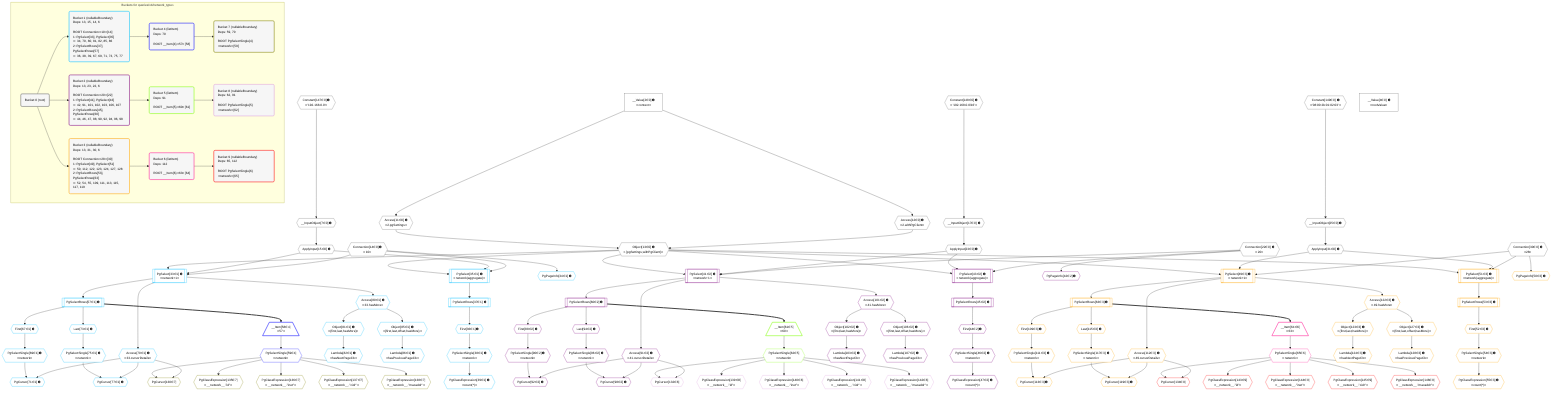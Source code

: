 %%{init: {'themeVariables': { 'fontSize': '12px'}}}%%
graph TD
    classDef path fill:#eee,stroke:#000,color:#000
    classDef plan fill:#fff,stroke-width:1px,color:#000
    classDef itemplan fill:#fff,stroke-width:2px,color:#000
    classDef unbatchedplan fill:#dff,stroke-width:1px,color:#000
    classDef sideeffectplan fill:#fcc,stroke-width:2px,color:#000
    classDef bucket fill:#f6f6f6,color:#000,stroke-width:2px,text-align:left

    subgraph "Buckets for queries/v4/network_types"
    Bucket0("Bucket 0 (root)"):::bucket
    Bucket1("Bucket 1 (nullableBoundary)<br />Deps: 13, 15, 14, 6<br /><br />ROOT Connectionᐸ10ᐳ[14]<br />1: PgSelect[33], PgSelect[35]<br />ᐳ: 34, 70, 80, 81, 82, 85, 86<br />2: PgSelectRows[37], PgSelectRows[57]<br />ᐳ: 36, 38, 39, 67, 69, 71, 73, 75, 77"):::bucket
    Bucket2("Bucket 2 (nullableBoundary)<br />Deps: 13, 23, 22, 6<br /><br />ROOT Connectionᐸ20ᐳ[22]<br />1: PgSelect[41], PgSelect[43]<br />ᐳ: 42, 91, 101, 102, 103, 106, 107<br />2: PgSelectRows[45], PgSelectRows[60]<br />ᐳ: 44, 46, 47, 88, 90, 92, 94, 96, 98"):::bucket
    Bucket3("Bucket 3 (nullableBoundary)<br />Deps: 13, 31, 30, 6<br /><br />ROOT Connectionᐸ28ᐳ[30]<br />1: PgSelect[49], PgSelect[51]<br />ᐳ: 50, 112, 122, 123, 124, 127, 128<br />2: PgSelectRows[53], PgSelectRows[63]<br />ᐳ: 52, 54, 55, 109, 111, 113, 115, 117, 119"):::bucket
    Bucket4("Bucket 4 (listItem)<br />Deps: 70<br /><br />ROOT __Item{4}ᐸ57ᐳ[58]"):::bucket
    Bucket5("Bucket 5 (listItem)<br />Deps: 91<br /><br />ROOT __Item{5}ᐸ60ᐳ[61]"):::bucket
    Bucket6("Bucket 6 (listItem)<br />Deps: 112<br /><br />ROOT __Item{6}ᐸ63ᐳ[64]"):::bucket
    Bucket7("Bucket 7 (nullableBoundary)<br />Deps: 59, 70<br /><br />ROOT PgSelectSingle{4}ᐸnetworkᐳ[59]"):::bucket
    Bucket8("Bucket 8 (nullableBoundary)<br />Deps: 62, 91<br /><br />ROOT PgSelectSingle{5}ᐸnetworkᐳ[62]"):::bucket
    Bucket9("Bucket 9 (nullableBoundary)<br />Deps: 65, 112<br /><br />ROOT PgSelectSingle{6}ᐸnetworkᐳ[65]"):::bucket
    end
    Bucket0 --> Bucket1 & Bucket2 & Bucket3
    Bucket1 --> Bucket4
    Bucket2 --> Bucket5
    Bucket3 --> Bucket6
    Bucket4 --> Bucket7
    Bucket5 --> Bucket8
    Bucket6 --> Bucket9

    %% plan dependencies
    __InputObject7{{"__InputObject[7∈0] ➊"}}:::plan
    Constant147{{"Constant[147∈0] ➊<br />ᐸ'192.168.0.0'ᐳ"}}:::plan
    Constant147 --> __InputObject7
    Object13{{"Object[13∈0] ➊<br />ᐸ{pgSettings,withPgClient}ᐳ"}}:::plan
    Access11{{"Access[11∈0] ➊<br />ᐸ2.pgSettingsᐳ"}}:::plan
    Access12{{"Access[12∈0] ➊<br />ᐸ2.withPgClientᐳ"}}:::plan
    Access11 & Access12 --> Object13
    __InputObject17{{"__InputObject[17∈0] ➊"}}:::plan
    Constant148{{"Constant[148∈0] ➊<br />ᐸ'192.168.0.0/16'ᐳ"}}:::plan
    Constant148 --> __InputObject17
    __InputObject25{{"__InputObject[25∈0] ➊"}}:::plan
    Constant149{{"Constant[149∈0] ➊<br />ᐸ'08:00:2b:01:02:03'ᐳ"}}:::plan
    Constant149 --> __InputObject25
    __Value2["__Value[2∈0] ➊<br />ᐸcontextᐳ"]:::plan
    __Value2 --> Access11
    __Value2 --> Access12
    ApplyInput15{{"ApplyInput[15∈0] ➊"}}:::plan
    __InputObject7 --> ApplyInput15
    ApplyInput23{{"ApplyInput[23∈0] ➊"}}:::plan
    __InputObject17 --> ApplyInput23
    ApplyInput31{{"ApplyInput[31∈0] ➊"}}:::plan
    __InputObject25 --> ApplyInput31
    __Value4["__Value[4∈0] ➊<br />ᐸrootValueᐳ"]:::plan
    Connection14{{"Connection[14∈0] ➊<br />ᐸ10ᐳ"}}:::plan
    Connection22{{"Connection[22∈0] ➊<br />ᐸ20ᐳ"}}:::plan
    Connection30{{"Connection[30∈0] ➊<br />ᐸ28ᐳ"}}:::plan
    Object85{{"Object[85∈1] ➊<br />ᐸ{first,last,offset,hasMore}ᐳ"}}:::plan
    Access80{{"Access[80∈1] ➊<br />ᐸ33.hasMoreᐳ"}}:::plan
    Access80 --> Object85
    PgSelect33[["PgSelect[33∈1] ➊<br />ᐸnetwork+1ᐳ"]]:::plan
    Object13 & ApplyInput15 & Connection14 --> PgSelect33
    PgSelect35[["PgSelect[35∈1] ➊<br />ᐸnetwork(aggregate)ᐳ"]]:::plan
    Object13 & ApplyInput15 & Connection14 --> PgSelect35
    Object81{{"Object[81∈1] ➊<br />ᐸ{first,last,hasMore}ᐳ"}}:::plan
    Access80 --> Object81
    PgCursor71{{"PgCursor[71∈1] ➊"}}:::plan
    PgSelectSingle69{{"PgSelectSingle[69∈1] ➊<br />ᐸnetworkᐳ"}}:::plan
    Access70{{"Access[70∈1] ➊<br />ᐸ33.cursorDetailsᐳ"}}:::plan
    PgSelectSingle69 & Access70 --> PgCursor71
    PgCursor77{{"PgCursor[77∈1] ➊"}}:::plan
    PgSelectSingle75{{"PgSelectSingle[75∈1] ➊<br />ᐸnetworkᐳ"}}:::plan
    PgSelectSingle75 & Access70 --> PgCursor77
    PgPageInfo34{{"PgPageInfo[34∈1] ➊"}}:::plan
    Connection14 --> PgPageInfo34
    First36{{"First[36∈1] ➊"}}:::plan
    PgSelectRows37[["PgSelectRows[37∈1] ➊"]]:::plan
    PgSelectRows37 --> First36
    PgSelect35 --> PgSelectRows37
    PgSelectSingle38{{"PgSelectSingle[38∈1] ➊<br />ᐸnetworkᐳ"}}:::plan
    First36 --> PgSelectSingle38
    PgClassExpression39{{"PgClassExpression[39∈1] ➊<br />ᐸcount(*)ᐳ"}}:::plan
    PgSelectSingle38 --> PgClassExpression39
    PgSelectRows57[["PgSelectRows[57∈1] ➊"]]:::plan
    PgSelect33 --> PgSelectRows57
    First67{{"First[67∈1] ➊"}}:::plan
    PgSelectRows57 --> First67
    First67 --> PgSelectSingle69
    PgSelect33 --> Access70
    Last73{{"Last[73∈1] ➊"}}:::plan
    PgSelectRows57 --> Last73
    Last73 --> PgSelectSingle75
    PgSelect33 --> Access80
    Lambda82{{"Lambda[82∈1] ➊<br />ᐸhasNextPageCbᐳ"}}:::plan
    Object81 --> Lambda82
    Lambda86{{"Lambda[86∈1] ➊<br />ᐸhasPreviousPageCbᐳ"}}:::plan
    Object85 --> Lambda86
    __Item58[/"__Item[58∈4]<br />ᐸ57ᐳ"\]:::itemplan
    PgSelectRows57 ==> __Item58
    PgSelectSingle59{{"PgSelectSingle[59∈4]<br />ᐸnetworkᐳ"}}:::plan
    __Item58 --> PgSelectSingle59
    PgCursor130{{"PgCursor[130∈7]"}}:::plan
    PgSelectSingle59 & Access70 --> PgCursor130
    PgClassExpression135{{"PgClassExpression[135∈7]<br />ᐸ__network__.”id”ᐳ"}}:::plan
    PgSelectSingle59 --> PgClassExpression135
    PgClassExpression136{{"PgClassExpression[136∈7]<br />ᐸ__network__.”inet”ᐳ"}}:::plan
    PgSelectSingle59 --> PgClassExpression136
    PgClassExpression137{{"PgClassExpression[137∈7]<br />ᐸ__network__.”cidr”ᐳ"}}:::plan
    PgSelectSingle59 --> PgClassExpression137
    PgClassExpression138{{"PgClassExpression[138∈7]<br />ᐸ__network__.”macaddr”ᐳ"}}:::plan
    PgSelectSingle59 --> PgClassExpression138
    Object106{{"Object[106∈2] ➊<br />ᐸ{first,last,offset,hasMore}ᐳ"}}:::plan
    Access101{{"Access[101∈2] ➊<br />ᐸ41.hasMoreᐳ"}}:::plan
    Access101 --> Object106
    PgSelect41[["PgSelect[41∈2] ➊<br />ᐸnetwork+1ᐳ"]]:::plan
    Object13 & ApplyInput23 & Connection22 --> PgSelect41
    PgSelect43[["PgSelect[43∈2] ➊<br />ᐸnetwork(aggregate)ᐳ"]]:::plan
    Object13 & ApplyInput23 & Connection22 --> PgSelect43
    Object102{{"Object[102∈2] ➊<br />ᐸ{first,last,hasMore}ᐳ"}}:::plan
    Access101 --> Object102
    PgCursor92{{"PgCursor[92∈2] ➊"}}:::plan
    PgSelectSingle90{{"PgSelectSingle[90∈2] ➊<br />ᐸnetworkᐳ"}}:::plan
    Access91{{"Access[91∈2] ➊<br />ᐸ41.cursorDetailsᐳ"}}:::plan
    PgSelectSingle90 & Access91 --> PgCursor92
    PgCursor98{{"PgCursor[98∈2] ➊"}}:::plan
    PgSelectSingle96{{"PgSelectSingle[96∈2] ➊<br />ᐸnetworkᐳ"}}:::plan
    PgSelectSingle96 & Access91 --> PgCursor98
    PgPageInfo42{{"PgPageInfo[42∈2] ➊"}}:::plan
    Connection22 --> PgPageInfo42
    First44{{"First[44∈2] ➊"}}:::plan
    PgSelectRows45[["PgSelectRows[45∈2] ➊"]]:::plan
    PgSelectRows45 --> First44
    PgSelect43 --> PgSelectRows45
    PgSelectSingle46{{"PgSelectSingle[46∈2] ➊<br />ᐸnetworkᐳ"}}:::plan
    First44 --> PgSelectSingle46
    PgClassExpression47{{"PgClassExpression[47∈2] ➊<br />ᐸcount(*)ᐳ"}}:::plan
    PgSelectSingle46 --> PgClassExpression47
    PgSelectRows60[["PgSelectRows[60∈2] ➊"]]:::plan
    PgSelect41 --> PgSelectRows60
    First88{{"First[88∈2] ➊"}}:::plan
    PgSelectRows60 --> First88
    First88 --> PgSelectSingle90
    PgSelect41 --> Access91
    Last94{{"Last[94∈2] ➊"}}:::plan
    PgSelectRows60 --> Last94
    Last94 --> PgSelectSingle96
    PgSelect41 --> Access101
    Lambda103{{"Lambda[103∈2] ➊<br />ᐸhasNextPageCbᐳ"}}:::plan
    Object102 --> Lambda103
    Lambda107{{"Lambda[107∈2] ➊<br />ᐸhasPreviousPageCbᐳ"}}:::plan
    Object106 --> Lambda107
    __Item61[/"__Item[61∈5]<br />ᐸ60ᐳ"\]:::itemplan
    PgSelectRows60 ==> __Item61
    PgSelectSingle62{{"PgSelectSingle[62∈5]<br />ᐸnetworkᐳ"}}:::plan
    __Item61 --> PgSelectSingle62
    PgCursor132{{"PgCursor[132∈8]"}}:::plan
    PgSelectSingle62 & Access91 --> PgCursor132
    PgClassExpression139{{"PgClassExpression[139∈8]<br />ᐸ__network__.”id”ᐳ"}}:::plan
    PgSelectSingle62 --> PgClassExpression139
    PgClassExpression140{{"PgClassExpression[140∈8]<br />ᐸ__network__.”inet”ᐳ"}}:::plan
    PgSelectSingle62 --> PgClassExpression140
    PgClassExpression141{{"PgClassExpression[141∈8]<br />ᐸ__network__.”cidr”ᐳ"}}:::plan
    PgSelectSingle62 --> PgClassExpression141
    PgClassExpression142{{"PgClassExpression[142∈8]<br />ᐸ__network__.”macaddr”ᐳ"}}:::plan
    PgSelectSingle62 --> PgClassExpression142
    Object127{{"Object[127∈3] ➊<br />ᐸ{first,last,offset,hasMore}ᐳ"}}:::plan
    Access122{{"Access[122∈3] ➊<br />ᐸ49.hasMoreᐳ"}}:::plan
    Access122 --> Object127
    PgSelect49[["PgSelect[49∈3] ➊<br />ᐸnetwork+1ᐳ"]]:::plan
    Object13 & ApplyInput31 & Connection30 --> PgSelect49
    PgSelect51[["PgSelect[51∈3] ➊<br />ᐸnetwork(aggregate)ᐳ"]]:::plan
    Object13 & ApplyInput31 & Connection30 --> PgSelect51
    Object123{{"Object[123∈3] ➊<br />ᐸ{first,last,hasMore}ᐳ"}}:::plan
    Access122 --> Object123
    PgCursor113{{"PgCursor[113∈3] ➊"}}:::plan
    PgSelectSingle111{{"PgSelectSingle[111∈3] ➊<br />ᐸnetworkᐳ"}}:::plan
    Access112{{"Access[112∈3] ➊<br />ᐸ49.cursorDetailsᐳ"}}:::plan
    PgSelectSingle111 & Access112 --> PgCursor113
    PgCursor119{{"PgCursor[119∈3] ➊"}}:::plan
    PgSelectSingle117{{"PgSelectSingle[117∈3] ➊<br />ᐸnetworkᐳ"}}:::plan
    PgSelectSingle117 & Access112 --> PgCursor119
    PgPageInfo50{{"PgPageInfo[50∈3] ➊"}}:::plan
    Connection30 --> PgPageInfo50
    First52{{"First[52∈3] ➊"}}:::plan
    PgSelectRows53[["PgSelectRows[53∈3] ➊"]]:::plan
    PgSelectRows53 --> First52
    PgSelect51 --> PgSelectRows53
    PgSelectSingle54{{"PgSelectSingle[54∈3] ➊<br />ᐸnetworkᐳ"}}:::plan
    First52 --> PgSelectSingle54
    PgClassExpression55{{"PgClassExpression[55∈3] ➊<br />ᐸcount(*)ᐳ"}}:::plan
    PgSelectSingle54 --> PgClassExpression55
    PgSelectRows63[["PgSelectRows[63∈3] ➊"]]:::plan
    PgSelect49 --> PgSelectRows63
    First109{{"First[109∈3] ➊"}}:::plan
    PgSelectRows63 --> First109
    First109 --> PgSelectSingle111
    PgSelect49 --> Access112
    Last115{{"Last[115∈3] ➊"}}:::plan
    PgSelectRows63 --> Last115
    Last115 --> PgSelectSingle117
    PgSelect49 --> Access122
    Lambda124{{"Lambda[124∈3] ➊<br />ᐸhasNextPageCbᐳ"}}:::plan
    Object123 --> Lambda124
    Lambda128{{"Lambda[128∈3] ➊<br />ᐸhasPreviousPageCbᐳ"}}:::plan
    Object127 --> Lambda128
    __Item64[/"__Item[64∈6]<br />ᐸ63ᐳ"\]:::itemplan
    PgSelectRows63 ==> __Item64
    PgSelectSingle65{{"PgSelectSingle[65∈6]<br />ᐸnetworkᐳ"}}:::plan
    __Item64 --> PgSelectSingle65
    PgCursor134{{"PgCursor[134∈9]"}}:::plan
    PgSelectSingle65 & Access112 --> PgCursor134
    PgClassExpression143{{"PgClassExpression[143∈9]<br />ᐸ__network__.”id”ᐳ"}}:::plan
    PgSelectSingle65 --> PgClassExpression143
    PgClassExpression144{{"PgClassExpression[144∈9]<br />ᐸ__network__.”inet”ᐳ"}}:::plan
    PgSelectSingle65 --> PgClassExpression144
    PgClassExpression145{{"PgClassExpression[145∈9]<br />ᐸ__network__.”cidr”ᐳ"}}:::plan
    PgSelectSingle65 --> PgClassExpression145
    PgClassExpression146{{"PgClassExpression[146∈9]<br />ᐸ__network__.”macaddr”ᐳ"}}:::plan
    PgSelectSingle65 --> PgClassExpression146

    %% define steps
    classDef bucket0 stroke:#696969
    class Bucket0,__Value2,__Value4,__InputObject7,Access11,Access12,Object13,Connection14,ApplyInput15,__InputObject17,Connection22,ApplyInput23,__InputObject25,Connection30,ApplyInput31,Constant147,Constant148,Constant149 bucket0
    classDef bucket1 stroke:#00bfff
    class Bucket1,PgSelect33,PgPageInfo34,PgSelect35,First36,PgSelectRows37,PgSelectSingle38,PgClassExpression39,PgSelectRows57,First67,PgSelectSingle69,Access70,PgCursor71,Last73,PgSelectSingle75,PgCursor77,Access80,Object81,Lambda82,Object85,Lambda86 bucket1
    classDef bucket2 stroke:#7f007f
    class Bucket2,PgSelect41,PgPageInfo42,PgSelect43,First44,PgSelectRows45,PgSelectSingle46,PgClassExpression47,PgSelectRows60,First88,PgSelectSingle90,Access91,PgCursor92,Last94,PgSelectSingle96,PgCursor98,Access101,Object102,Lambda103,Object106,Lambda107 bucket2
    classDef bucket3 stroke:#ffa500
    class Bucket3,PgSelect49,PgPageInfo50,PgSelect51,First52,PgSelectRows53,PgSelectSingle54,PgClassExpression55,PgSelectRows63,First109,PgSelectSingle111,Access112,PgCursor113,Last115,PgSelectSingle117,PgCursor119,Access122,Object123,Lambda124,Object127,Lambda128 bucket3
    classDef bucket4 stroke:#0000ff
    class Bucket4,__Item58,PgSelectSingle59 bucket4
    classDef bucket5 stroke:#7fff00
    class Bucket5,__Item61,PgSelectSingle62 bucket5
    classDef bucket6 stroke:#ff1493
    class Bucket6,__Item64,PgSelectSingle65 bucket6
    classDef bucket7 stroke:#808000
    class Bucket7,PgCursor130,PgClassExpression135,PgClassExpression136,PgClassExpression137,PgClassExpression138 bucket7
    classDef bucket8 stroke:#dda0dd
    class Bucket8,PgCursor132,PgClassExpression139,PgClassExpression140,PgClassExpression141,PgClassExpression142 bucket8
    classDef bucket9 stroke:#ff0000
    class Bucket9,PgCursor134,PgClassExpression143,PgClassExpression144,PgClassExpression145,PgClassExpression146 bucket9